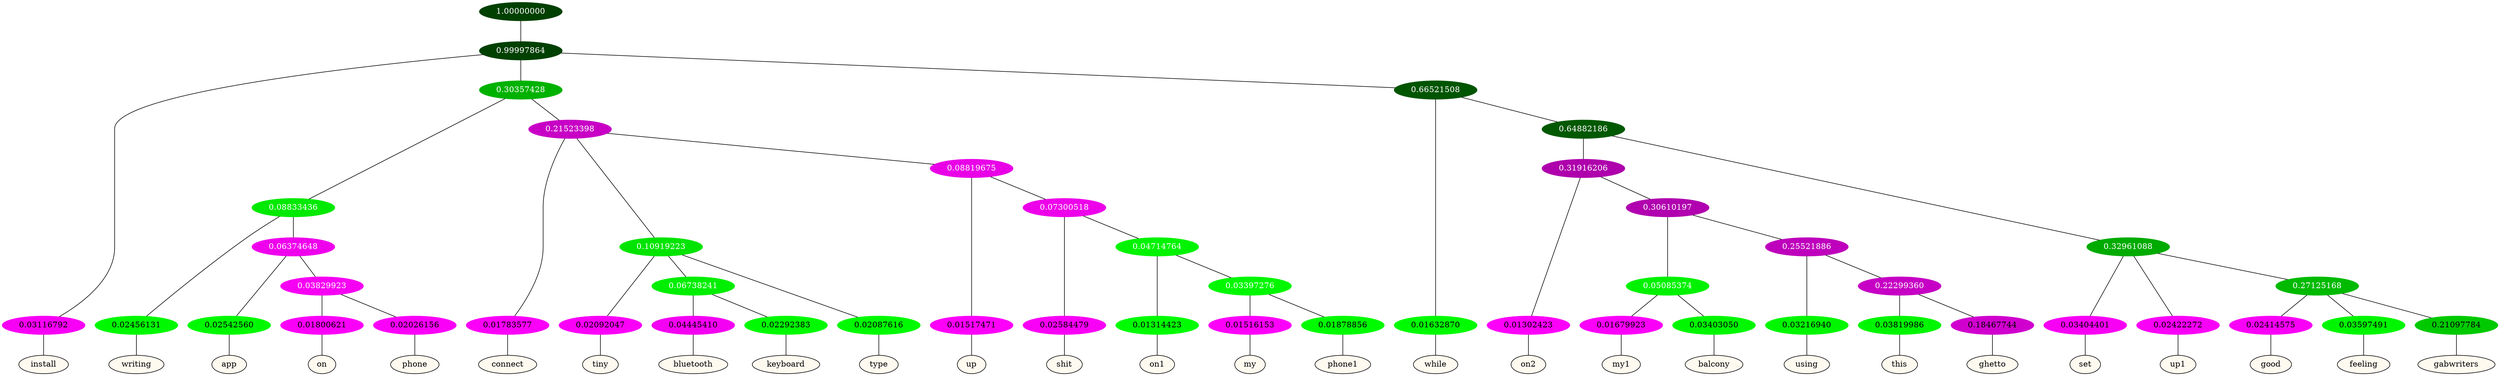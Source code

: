 graph {
	node [format=png height=0.15 nodesep=0.001 ordering=out overlap=prism overlap_scaling=0.01 ranksep=0.001 ratio=0.2 style=filled width=0.15]
	{
		rank=same
		a_w_2 [label=install color=black fillcolor=floralwhite style="filled,solid"]
		a_w_9 [label=writing color=black fillcolor=floralwhite style="filled,solid"]
		a_w_16 [label=app color=black fillcolor=floralwhite style="filled,solid"]
		a_w_28 [label=on color=black fillcolor=floralwhite style="filled,solid"]
		a_w_29 [label=phone color=black fillcolor=floralwhite style="filled,solid"]
		a_w_11 [label=connect color=black fillcolor=floralwhite style="filled,solid"]
		a_w_18 [label=tiny color=black fillcolor=floralwhite style="filled,solid"]
		a_w_30 [label=bluetooth color=black fillcolor=floralwhite style="filled,solid"]
		a_w_31 [label=keyboard color=black fillcolor=floralwhite style="filled,solid"]
		a_w_20 [label=type color=black fillcolor=floralwhite style="filled,solid"]
		a_w_21 [label=up color=black fillcolor=floralwhite style="filled,solid"]
		a_w_32 [label=shit color=black fillcolor=floralwhite style="filled,solid"]
		a_w_39 [label=on1 color=black fillcolor=floralwhite style="filled,solid"]
		a_w_45 [label=my color=black fillcolor=floralwhite style="filled,solid"]
		a_w_46 [label=phone1 color=black fillcolor=floralwhite style="filled,solid"]
		a_w_7 [label=while color=black fillcolor=floralwhite style="filled,solid"]
		a_w_23 [label=on2 color=black fillcolor=floralwhite style="filled,solid"]
		a_w_41 [label=my1 color=black fillcolor=floralwhite style="filled,solid"]
		a_w_42 [label=balcony color=black fillcolor=floralwhite style="filled,solid"]
		a_w_43 [label=using color=black fillcolor=floralwhite style="filled,solid"]
		a_w_47 [label=this color=black fillcolor=floralwhite style="filled,solid"]
		a_w_48 [label=ghetto color=black fillcolor=floralwhite style="filled,solid"]
		a_w_25 [label=set color=black fillcolor=floralwhite style="filled,solid"]
		a_w_26 [label=up1 color=black fillcolor=floralwhite style="filled,solid"]
		a_w_36 [label=good color=black fillcolor=floralwhite style="filled,solid"]
		a_w_37 [label=feeling color=black fillcolor=floralwhite style="filled,solid"]
		a_w_38 [label=gabwriters color=black fillcolor=floralwhite style="filled,solid"]
	}
	a_n_2 -- a_w_2
	a_n_9 -- a_w_9
	a_n_16 -- a_w_16
	a_n_28 -- a_w_28
	a_n_29 -- a_w_29
	a_n_11 -- a_w_11
	a_n_18 -- a_w_18
	a_n_30 -- a_w_30
	a_n_31 -- a_w_31
	a_n_20 -- a_w_20
	a_n_21 -- a_w_21
	a_n_32 -- a_w_32
	a_n_39 -- a_w_39
	a_n_45 -- a_w_45
	a_n_46 -- a_w_46
	a_n_7 -- a_w_7
	a_n_23 -- a_w_23
	a_n_41 -- a_w_41
	a_n_42 -- a_w_42
	a_n_43 -- a_w_43
	a_n_47 -- a_w_47
	a_n_48 -- a_w_48
	a_n_25 -- a_w_25
	a_n_26 -- a_w_26
	a_n_36 -- a_w_36
	a_n_37 -- a_w_37
	a_n_38 -- a_w_38
	{
		rank=same
		a_n_2 [label=0.03116792 color="0.835 1.000 0.969" fontcolor=black]
		a_n_9 [label=0.02456131 color="0.334 1.000 0.975" fontcolor=black]
		a_n_16 [label=0.02542560 color="0.334 1.000 0.975" fontcolor=black]
		a_n_28 [label=0.01800621 color="0.835 1.000 0.982" fontcolor=black]
		a_n_29 [label=0.02026156 color="0.835 1.000 0.980" fontcolor=black]
		a_n_11 [label=0.01783577 color="0.835 1.000 0.982" fontcolor=black]
		a_n_18 [label=0.02092047 color="0.835 1.000 0.979" fontcolor=black]
		a_n_30 [label=0.04445410 color="0.835 1.000 0.956" fontcolor=black]
		a_n_31 [label=0.02292383 color="0.334 1.000 0.977" fontcolor=black]
		a_n_20 [label=0.02087616 color="0.334 1.000 0.979" fontcolor=black]
		a_n_21 [label=0.01517471 color="0.835 1.000 0.985" fontcolor=black]
		a_n_32 [label=0.02584479 color="0.835 1.000 0.974" fontcolor=black]
		a_n_39 [label=0.01314423 color="0.334 1.000 0.987" fontcolor=black]
		a_n_45 [label=0.01516153 color="0.835 1.000 0.985" fontcolor=black]
		a_n_46 [label=0.01878856 color="0.334 1.000 0.981" fontcolor=black]
		a_n_7 [label=0.01632870 color="0.334 1.000 0.984" fontcolor=black]
		a_n_23 [label=0.01302423 color="0.835 1.000 0.987" fontcolor=black]
		a_n_41 [label=0.01679923 color="0.835 1.000 0.983" fontcolor=black]
		a_n_42 [label=0.03403050 color="0.334 1.000 0.966" fontcolor=black]
		a_n_43 [label=0.03216940 color="0.334 1.000 0.968" fontcolor=black]
		a_n_47 [label=0.03819986 color="0.334 1.000 0.962" fontcolor=black]
		a_n_48 [label=0.18467744 color="0.835 1.000 0.815" fontcolor=black]
		a_n_25 [label=0.03404401 color="0.835 1.000 0.966" fontcolor=black]
		a_n_26 [label=0.02422272 color="0.835 1.000 0.976" fontcolor=black]
		a_n_36 [label=0.02414575 color="0.835 1.000 0.976" fontcolor=black]
		a_n_37 [label=0.03597491 color="0.334 1.000 0.964" fontcolor=black]
		a_n_38 [label=0.21097784 color="0.334 1.000 0.789" fontcolor=black]
	}
	a_n_0 [label=1.00000000 color="0.334 1.000 0.250" fontcolor=grey99]
	a_n_1 [label=0.99997864 color="0.334 1.000 0.250" fontcolor=grey99]
	a_n_0 -- a_n_1
	a_n_1 -- a_n_2
	a_n_3 [label=0.30357428 color="0.334 1.000 0.696" fontcolor=grey99]
	a_n_1 -- a_n_3
	a_n_4 [label=0.66521508 color="0.334 1.000 0.335" fontcolor=grey99]
	a_n_1 -- a_n_4
	a_n_5 [label=0.08833436 color="0.334 1.000 0.912" fontcolor=grey99]
	a_n_3 -- a_n_5
	a_n_6 [label=0.21523398 color="0.835 1.000 0.785" fontcolor=grey99]
	a_n_3 -- a_n_6
	a_n_4 -- a_n_7
	a_n_8 [label=0.64882186 color="0.334 1.000 0.351" fontcolor=grey99]
	a_n_4 -- a_n_8
	a_n_5 -- a_n_9
	a_n_10 [label=0.06374648 color="0.835 1.000 0.936" fontcolor=grey99]
	a_n_5 -- a_n_10
	a_n_6 -- a_n_11
	a_n_12 [label=0.10919223 color="0.334 1.000 0.891" fontcolor=grey99]
	a_n_6 -- a_n_12
	a_n_13 [label=0.08819675 color="0.835 1.000 0.912" fontcolor=grey99]
	a_n_6 -- a_n_13
	a_n_14 [label=0.31916206 color="0.835 1.000 0.681" fontcolor=grey99]
	a_n_8 -- a_n_14
	a_n_15 [label=0.32961088 color="0.334 1.000 0.670" fontcolor=grey99]
	a_n_8 -- a_n_15
	a_n_10 -- a_n_16
	a_n_17 [label=0.03829923 color="0.835 1.000 0.962" fontcolor=grey99]
	a_n_10 -- a_n_17
	a_n_12 -- a_n_18
	a_n_19 [label=0.06738241 color="0.334 1.000 0.933" fontcolor=grey99]
	a_n_12 -- a_n_19
	a_n_12 -- a_n_20
	a_n_13 -- a_n_21
	a_n_22 [label=0.07300518 color="0.835 1.000 0.927" fontcolor=grey99]
	a_n_13 -- a_n_22
	a_n_14 -- a_n_23
	a_n_24 [label=0.30610197 color="0.835 1.000 0.694" fontcolor=grey99]
	a_n_14 -- a_n_24
	a_n_15 -- a_n_25
	a_n_15 -- a_n_26
	a_n_27 [label=0.27125168 color="0.334 1.000 0.729" fontcolor=grey99]
	a_n_15 -- a_n_27
	a_n_17 -- a_n_28
	a_n_17 -- a_n_29
	a_n_19 -- a_n_30
	a_n_19 -- a_n_31
	a_n_22 -- a_n_32
	a_n_33 [label=0.04714764 color="0.334 1.000 0.953" fontcolor=grey99]
	a_n_22 -- a_n_33
	a_n_34 [label=0.05085374 color="0.334 1.000 0.949" fontcolor=grey99]
	a_n_24 -- a_n_34
	a_n_35 [label=0.25521886 color="0.835 1.000 0.745" fontcolor=grey99]
	a_n_24 -- a_n_35
	a_n_27 -- a_n_36
	a_n_27 -- a_n_37
	a_n_27 -- a_n_38
	a_n_33 -- a_n_39
	a_n_40 [label=0.03397276 color="0.334 1.000 0.966" fontcolor=grey99]
	a_n_33 -- a_n_40
	a_n_34 -- a_n_41
	a_n_34 -- a_n_42
	a_n_35 -- a_n_43
	a_n_44 [label=0.22299360 color="0.835 1.000 0.777" fontcolor=grey99]
	a_n_35 -- a_n_44
	a_n_40 -- a_n_45
	a_n_40 -- a_n_46
	a_n_44 -- a_n_47
	a_n_44 -- a_n_48
}
